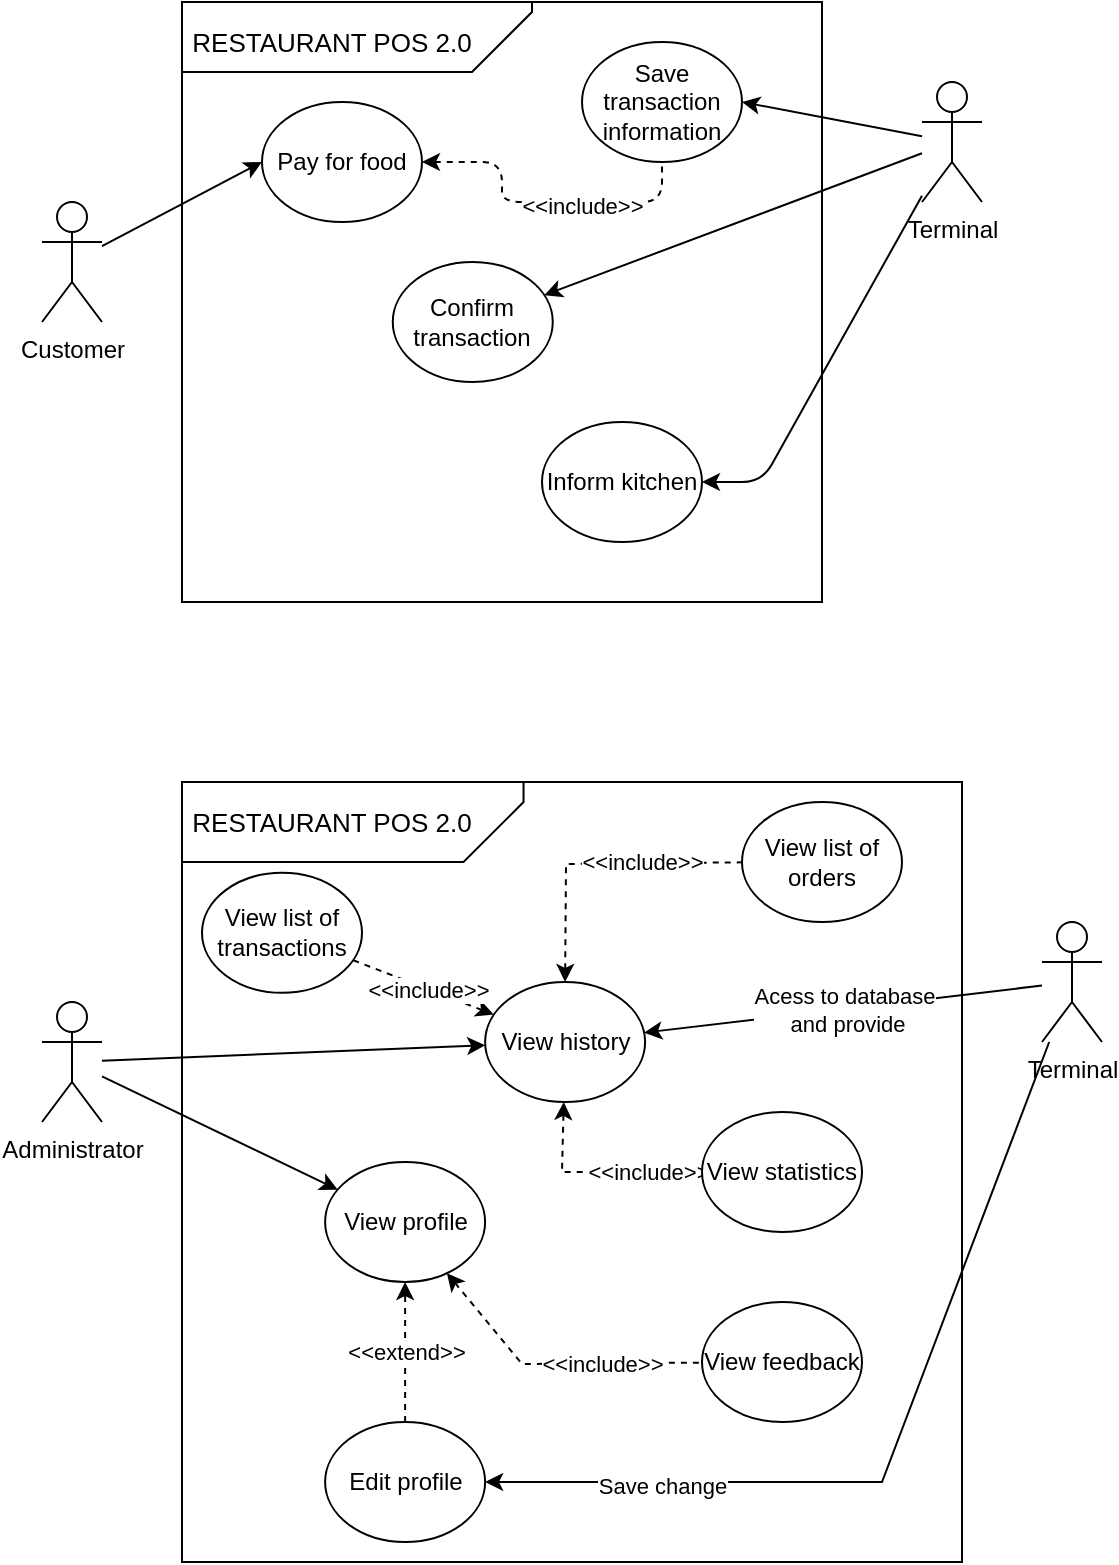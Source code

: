 <mxfile version="14.6.3" type="github">
  <diagram id="fI2FRLbe9Thx7USrb-zm" name="Page-1">
    <mxGraphModel dx="1062" dy="584" grid="1" gridSize="10" guides="1" tooltips="1" connect="1" arrows="1" fold="1" page="1" pageScale="1" pageWidth="850" pageHeight="1100" math="0" shadow="0">
      <root>
        <mxCell id="0" />
        <mxCell id="1" parent="0" />
        <mxCell id="z9ftaDmFX_MJndl0uFdB-8" value="" style="rounded=0;whiteSpace=wrap;html=1;" parent="1" vertex="1">
          <mxGeometry x="150" y="20" width="320" height="300" as="geometry" />
        </mxCell>
        <mxCell id="z9ftaDmFX_MJndl0uFdB-9" style="rounded=1;orthogonalLoop=1;jettySize=auto;html=1;entryX=0;entryY=0.5;entryDx=0;entryDy=0;" parent="1" source="z9ftaDmFX_MJndl0uFdB-10" target="z9ftaDmFX_MJndl0uFdB-11" edge="1">
          <mxGeometry relative="1" as="geometry" />
        </mxCell>
        <mxCell id="z9ftaDmFX_MJndl0uFdB-10" value="Customer" style="shape=umlActor;verticalLabelPosition=bottom;verticalAlign=top;html=1;outlineConnect=0;" parent="1" vertex="1">
          <mxGeometry x="80" y="120" width="30" height="60" as="geometry" />
        </mxCell>
        <mxCell id="z9ftaDmFX_MJndl0uFdB-18" value="&lt;font style=&quot;font-size: 11px&quot;&gt;&amp;lt;&amp;lt;include&amp;gt;&amp;gt;&lt;/font&gt;" style="edgeStyle=orthogonalEdgeStyle;rounded=1;orthogonalLoop=1;jettySize=auto;html=1;entryX=0.5;entryY=1;entryDx=0;entryDy=0;fontSize=16;dashed=1;startArrow=classic;startFill=1;endArrow=none;endFill=0;" parent="1" source="z9ftaDmFX_MJndl0uFdB-11" target="z9ftaDmFX_MJndl0uFdB-16" edge="1">
          <mxGeometry x="0.25" relative="1" as="geometry">
            <mxPoint as="offset" />
          </mxGeometry>
        </mxCell>
        <mxCell id="z9ftaDmFX_MJndl0uFdB-11" value="Pay for food" style="ellipse;whiteSpace=wrap;html=1;" parent="1" vertex="1">
          <mxGeometry x="190" y="70" width="80" height="60" as="geometry" />
        </mxCell>
        <mxCell id="z9ftaDmFX_MJndl0uFdB-20" style="edgeStyle=none;rounded=1;orthogonalLoop=1;jettySize=auto;html=1;fontSize=16;" parent="1" source="7WwxMAqGmutDwoMlnRuB-2" target="z9ftaDmFX_MJndl0uFdB-19" edge="1">
          <mxGeometry relative="1" as="geometry">
            <mxPoint x="100" y="250.698" as="sourcePoint" />
            <Array as="points">
              <mxPoint x="440" y="260" />
            </Array>
          </mxGeometry>
        </mxCell>
        <mxCell id="z9ftaDmFX_MJndl0uFdB-16" value="Save transaction information" style="ellipse;whiteSpace=wrap;html=1;" parent="1" vertex="1">
          <mxGeometry x="350" y="40" width="80" height="60" as="geometry" />
        </mxCell>
        <mxCell id="z9ftaDmFX_MJndl0uFdB-17" style="edgeStyle=none;rounded=1;orthogonalLoop=1;jettySize=auto;html=1;exitX=0.5;exitY=1;exitDx=0;exitDy=0;fontSize=16;" parent="1" source="z9ftaDmFX_MJndl0uFdB-16" target="z9ftaDmFX_MJndl0uFdB-16" edge="1">
          <mxGeometry relative="1" as="geometry" />
        </mxCell>
        <mxCell id="z9ftaDmFX_MJndl0uFdB-19" value="Inform kitchen" style="ellipse;whiteSpace=wrap;html=1;" parent="1" vertex="1">
          <mxGeometry x="330" y="230" width="80" height="60" as="geometry" />
        </mxCell>
        <mxCell id="ugJsPAuL-UzY0XyQehgj-1" value="" style="rounded=0;whiteSpace=wrap;html=1;" parent="1" vertex="1">
          <mxGeometry x="150" y="410" width="390" height="390" as="geometry" />
        </mxCell>
        <mxCell id="ugJsPAuL-UzY0XyQehgj-27" style="edgeStyle=none;rounded=0;orthogonalLoop=1;jettySize=auto;html=1;startArrow=none;" parent="1" source="ugJsPAuL-UzY0XyQehgj-8" target="ugJsPAuL-UzY0XyQehgj-26" edge="1">
          <mxGeometry relative="1" as="geometry" />
        </mxCell>
        <mxCell id="ugJsPAuL-UzY0XyQehgj-34" style="edgeStyle=none;rounded=0;orthogonalLoop=1;jettySize=auto;html=1;" parent="1" source="ugJsPAuL-UzY0XyQehgj-8" target="ugJsPAuL-UzY0XyQehgj-33" edge="1">
          <mxGeometry relative="1" as="geometry" />
        </mxCell>
        <mxCell id="ugJsPAuL-UzY0XyQehgj-8" value="Administrator" style="shape=umlActor;verticalLabelPosition=bottom;verticalAlign=top;html=1;outlineConnect=0;" parent="1" vertex="1">
          <mxGeometry x="80" y="520" width="30" height="60" as="geometry" />
        </mxCell>
        <mxCell id="ugJsPAuL-UzY0XyQehgj-12" style="edgeStyle=none;rounded=1;orthogonalLoop=1;jettySize=auto;html=1;exitX=0.5;exitY=1;exitDx=0;exitDy=0;fontSize=16;" parent="1" edge="1">
          <mxGeometry relative="1" as="geometry">
            <mxPoint x="320" y="510" as="sourcePoint" />
            <mxPoint x="320" y="510" as="targetPoint" />
          </mxGeometry>
        </mxCell>
        <mxCell id="ugJsPAuL-UzY0XyQehgj-17" value="" style="shape=card;whiteSpace=wrap;html=1;rotation=-90;flipH=0;flipV=1;" parent="1" vertex="1">
          <mxGeometry x="220" y="-50" width="35" height="175" as="geometry" />
        </mxCell>
        <mxCell id="ugJsPAuL-UzY0XyQehgj-18" value="&lt;font style=&quot;font-size: 13px;&quot;&gt;RESTAURANT POS 2.0&lt;/font&gt;" style="text;html=1;strokeColor=none;fillColor=none;align=center;verticalAlign=middle;whiteSpace=wrap;rounded=0;fontSize=13;" parent="1" vertex="1">
          <mxGeometry x="100" y="30" width="250" height="20" as="geometry" />
        </mxCell>
        <mxCell id="ugJsPAuL-UzY0XyQehgj-19" value="View list of transactions" style="ellipse;whiteSpace=wrap;html=1;" parent="1" vertex="1">
          <mxGeometry x="160" y="455.4" width="80" height="60" as="geometry" />
        </mxCell>
        <mxCell id="ugJsPAuL-UzY0XyQehgj-20" value="View list of orders" style="ellipse;whiteSpace=wrap;html=1;" parent="1" vertex="1">
          <mxGeometry x="430" y="420.01" width="80" height="60" as="geometry" />
        </mxCell>
        <mxCell id="ugJsPAuL-UzY0XyQehgj-28" value="&amp;lt;&amp;lt;include&amp;gt;&amp;gt;" style="edgeStyle=none;rounded=0;orthogonalLoop=1;jettySize=auto;html=1;dashed=1;endArrow=none;endFill=0;startArrow=classic;startFill=1;" parent="1" source="ugJsPAuL-UzY0XyQehgj-26" target="ugJsPAuL-UzY0XyQehgj-19" edge="1">
          <mxGeometry x="-0.066" relative="1" as="geometry">
            <Array as="points" />
            <mxPoint as="offset" />
          </mxGeometry>
        </mxCell>
        <mxCell id="ugJsPAuL-UzY0XyQehgj-29" value="&amp;lt;&amp;lt;include&amp;gt;&amp;gt;" style="edgeStyle=none;rounded=0;orthogonalLoop=1;jettySize=auto;html=1;dashed=1;startArrow=classic;startFill=1;endArrow=none;endFill=0;" parent="1" source="ugJsPAuL-UzY0XyQehgj-26" target="ugJsPAuL-UzY0XyQehgj-21" edge="1">
          <mxGeometry x="0.482" relative="1" as="geometry">
            <Array as="points">
              <mxPoint x="340" y="605" />
            </Array>
            <mxPoint as="offset" />
          </mxGeometry>
        </mxCell>
        <mxCell id="ugJsPAuL-UzY0XyQehgj-26" value="View history" style="ellipse;whiteSpace=wrap;html=1;" parent="1" vertex="1">
          <mxGeometry x="301.56" y="510" width="80" height="60" as="geometry" />
        </mxCell>
        <mxCell id="ugJsPAuL-UzY0XyQehgj-31" value="&amp;lt;&amp;lt;include&amp;gt;&amp;gt;" style="edgeStyle=none;rounded=0;orthogonalLoop=1;jettySize=auto;html=1;dashed=1;startArrow=classic;startFill=1;endArrow=none;endFill=0;" parent="1" source="ugJsPAuL-UzY0XyQehgj-26" target="ugJsPAuL-UzY0XyQehgj-20" edge="1">
          <mxGeometry x="0.32" y="1" relative="1" as="geometry">
            <mxPoint x="351.716" y="538.787" as="sourcePoint" />
            <mxPoint x="302.5" y="500" as="targetPoint" />
            <Array as="points">
              <mxPoint x="342" y="451" />
            </Array>
            <mxPoint as="offset" />
          </mxGeometry>
        </mxCell>
        <mxCell id="ugJsPAuL-UzY0XyQehgj-33" value="View profile" style="ellipse;whiteSpace=wrap;html=1;" parent="1" vertex="1">
          <mxGeometry x="221.56" y="600" width="80" height="60" as="geometry" />
        </mxCell>
        <mxCell id="ugJsPAuL-UzY0XyQehgj-35" value="View feedback" style="ellipse;whiteSpace=wrap;html=1;" parent="1" vertex="1">
          <mxGeometry x="410" y="670" width="80" height="60" as="geometry" />
        </mxCell>
        <mxCell id="ugJsPAuL-UzY0XyQehgj-36" value="&amp;lt;&amp;lt;include&amp;gt;&amp;gt;" style="edgeStyle=none;rounded=0;orthogonalLoop=1;jettySize=auto;html=1;dashed=1;startArrow=classic;startFill=1;endArrow=none;endFill=0;" parent="1" source="ugJsPAuL-UzY0XyQehgj-33" target="ugJsPAuL-UzY0XyQehgj-35" edge="1">
          <mxGeometry x="0.329" relative="1" as="geometry">
            <mxPoint x="370" y="685" as="sourcePoint" />
            <Array as="points">
              <mxPoint x="320" y="701" />
            </Array>
            <mxPoint as="offset" />
          </mxGeometry>
        </mxCell>
        <mxCell id="ugJsPAuL-UzY0XyQehgj-38" value="&amp;lt;&amp;lt;extend&amp;gt;&amp;gt;" style="edgeStyle=none;rounded=0;orthogonalLoop=1;jettySize=auto;html=1;exitX=0.5;exitY=0;exitDx=0;exitDy=0;entryX=0.5;entryY=1;entryDx=0;entryDy=0;dashed=1;" parent="1" source="ugJsPAuL-UzY0XyQehgj-37" target="ugJsPAuL-UzY0XyQehgj-33" edge="1">
          <mxGeometry relative="1" as="geometry" />
        </mxCell>
        <mxCell id="ugJsPAuL-UzY0XyQehgj-37" value="Edit profile" style="ellipse;whiteSpace=wrap;html=1;" parent="1" vertex="1">
          <mxGeometry x="221.56" y="730" width="80" height="60" as="geometry" />
        </mxCell>
        <mxCell id="ugJsPAuL-UzY0XyQehgj-39" value="" style="shape=card;whiteSpace=wrap;html=1;rotation=-90;flipH=0;flipV=1;" parent="1" vertex="1">
          <mxGeometry x="215.38" y="344.63" width="40" height="170.77" as="geometry" />
        </mxCell>
        <mxCell id="7WwxMAqGmutDwoMlnRuB-3" style="rounded=0;orthogonalLoop=1;jettySize=auto;html=1;entryX=1;entryY=0.5;entryDx=0;entryDy=0;" parent="1" source="7WwxMAqGmutDwoMlnRuB-2" target="z9ftaDmFX_MJndl0uFdB-16" edge="1">
          <mxGeometry relative="1" as="geometry" />
        </mxCell>
        <mxCell id="AfPkf215pDOwD8AaXVcN-2" style="rounded=0;orthogonalLoop=1;jettySize=auto;html=1;" edge="1" parent="1" source="7WwxMAqGmutDwoMlnRuB-2" target="AfPkf215pDOwD8AaXVcN-1">
          <mxGeometry relative="1" as="geometry" />
        </mxCell>
        <mxCell id="7WwxMAqGmutDwoMlnRuB-2" value="Terminal" style="shape=umlActor;verticalLabelPosition=bottom;verticalAlign=top;html=1;outlineConnect=0;" parent="1" vertex="1">
          <mxGeometry x="520" y="60" width="30" height="60" as="geometry" />
        </mxCell>
        <mxCell id="ugJsPAuL-UzY0XyQehgj-21" value="View statistics" style="ellipse;whiteSpace=wrap;html=1;" parent="1" vertex="1">
          <mxGeometry x="410" y="575" width="80" height="60" as="geometry" />
        </mxCell>
        <mxCell id="7WwxMAqGmutDwoMlnRuB-7" value="Acess to database&lt;br&gt;&amp;nbsp;and provide" style="edgeStyle=none;rounded=0;orthogonalLoop=1;jettySize=auto;html=1;" parent="1" source="7WwxMAqGmutDwoMlnRuB-6" target="ugJsPAuL-UzY0XyQehgj-26" edge="1">
          <mxGeometry relative="1" as="geometry" />
        </mxCell>
        <mxCell id="7WwxMAqGmutDwoMlnRuB-11" style="edgeStyle=none;rounded=0;orthogonalLoop=1;jettySize=auto;html=1;" parent="1" source="7WwxMAqGmutDwoMlnRuB-6" target="ugJsPAuL-UzY0XyQehgj-37" edge="1">
          <mxGeometry relative="1" as="geometry">
            <Array as="points">
              <mxPoint x="500" y="760" />
            </Array>
          </mxGeometry>
        </mxCell>
        <mxCell id="7WwxMAqGmutDwoMlnRuB-12" value="Save change" style="edgeLabel;html=1;align=center;verticalAlign=middle;resizable=0;points=[];" parent="7WwxMAqGmutDwoMlnRuB-11" vertex="1" connectable="0">
          <mxGeometry x="0.592" y="2" relative="1" as="geometry">
            <mxPoint as="offset" />
          </mxGeometry>
        </mxCell>
        <mxCell id="7WwxMAqGmutDwoMlnRuB-6" value="Terminal" style="shape=umlActor;verticalLabelPosition=bottom;verticalAlign=top;html=1;outlineConnect=0;" parent="1" vertex="1">
          <mxGeometry x="580" y="480" width="30" height="60" as="geometry" />
        </mxCell>
        <mxCell id="vMap9Dy6XGefWTCvGEfb-1" value="&lt;font style=&quot;font-size: 13px;&quot;&gt;RESTAURANT POS 2.0&lt;/font&gt;" style="text;html=1;strokeColor=none;fillColor=none;align=center;verticalAlign=middle;whiteSpace=wrap;rounded=0;fontSize=13;" parent="1" vertex="1">
          <mxGeometry x="100" y="420.01" width="250" height="20" as="geometry" />
        </mxCell>
        <mxCell id="AfPkf215pDOwD8AaXVcN-1" value="Confirm transaction" style="ellipse;whiteSpace=wrap;html=1;" vertex="1" parent="1">
          <mxGeometry x="255.38" y="150" width="80" height="60" as="geometry" />
        </mxCell>
      </root>
    </mxGraphModel>
  </diagram>
</mxfile>
